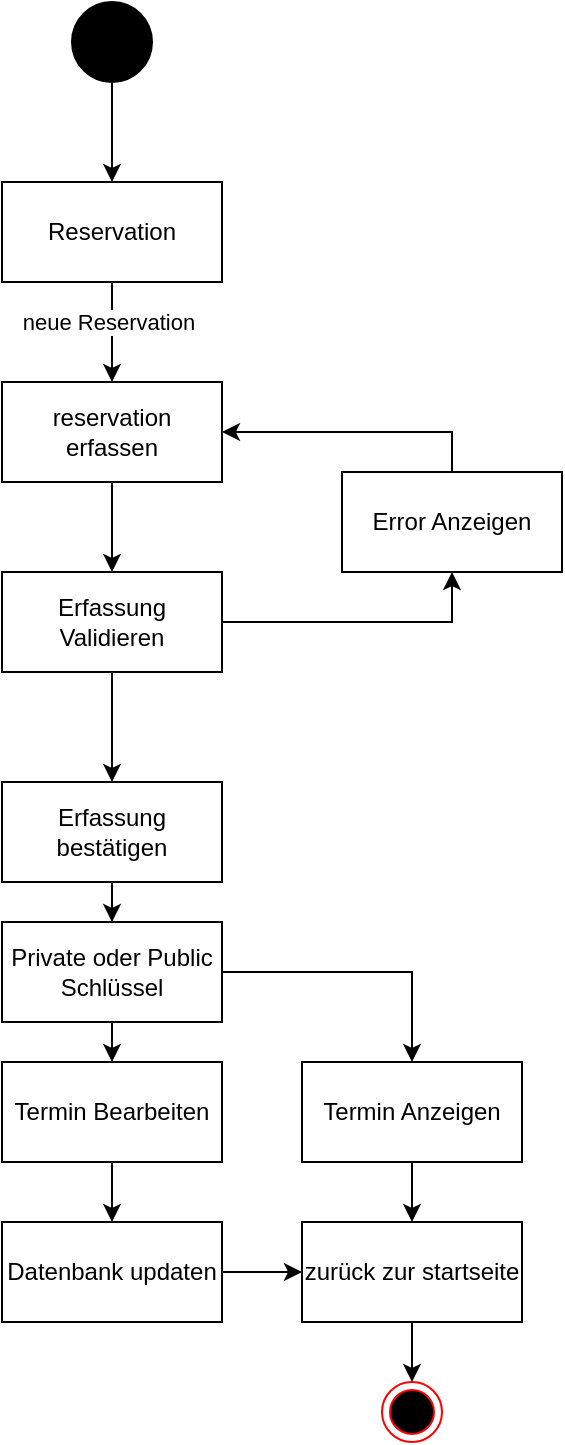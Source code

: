 <mxfile version="27.0.2">
  <diagram name="Page-1" id="hTMHW3jCWr9rAptT6Wrz">
    <mxGraphModel dx="1665" dy="961" grid="1" gridSize="10" guides="1" tooltips="1" connect="1" arrows="1" fold="1" page="1" pageScale="1" pageWidth="827" pageHeight="1169" math="0" shadow="0">
      <root>
        <mxCell id="0" />
        <mxCell id="1" parent="0" />
        <mxCell id="DgRzAQDyQXtNezcEr9dz-29" style="edgeStyle=orthogonalEdgeStyle;rounded=0;orthogonalLoop=1;jettySize=auto;html=1;entryX=0.5;entryY=0;entryDx=0;entryDy=0;" parent="1" source="DgRzAQDyQXtNezcEr9dz-1" target="DgRzAQDyQXtNezcEr9dz-3" edge="1">
          <mxGeometry relative="1" as="geometry" />
        </mxCell>
        <mxCell id="DgRzAQDyQXtNezcEr9dz-1" value="" style="ellipse;fillColor=strokeColor;html=1;" parent="1" vertex="1">
          <mxGeometry x="365" y="250" width="40" height="40" as="geometry" />
        </mxCell>
        <mxCell id="DgRzAQDyQXtNezcEr9dz-5" style="edgeStyle=orthogonalEdgeStyle;rounded=0;orthogonalLoop=1;jettySize=auto;html=1;entryX=0.5;entryY=0;entryDx=0;entryDy=0;" parent="1" source="DgRzAQDyQXtNezcEr9dz-3" target="DgRzAQDyQXtNezcEr9dz-4" edge="1">
          <mxGeometry relative="1" as="geometry" />
        </mxCell>
        <mxCell id="DgRzAQDyQXtNezcEr9dz-6" value="neue Reservation" style="edgeLabel;html=1;align=center;verticalAlign=middle;resizable=0;points=[];" parent="DgRzAQDyQXtNezcEr9dz-5" vertex="1" connectable="0">
          <mxGeometry x="-0.196" y="-2" relative="1" as="geometry">
            <mxPoint as="offset" />
          </mxGeometry>
        </mxCell>
        <mxCell id="DgRzAQDyQXtNezcEr9dz-3" value="Reservation" style="html=1;whiteSpace=wrap;" parent="1" vertex="1">
          <mxGeometry x="330" y="340" width="110" height="50" as="geometry" />
        </mxCell>
        <mxCell id="DgRzAQDyQXtNezcEr9dz-8" style="edgeStyle=orthogonalEdgeStyle;rounded=0;orthogonalLoop=1;jettySize=auto;html=1;entryX=0.5;entryY=0;entryDx=0;entryDy=0;" parent="1" source="DgRzAQDyQXtNezcEr9dz-4" target="DgRzAQDyQXtNezcEr9dz-7" edge="1">
          <mxGeometry relative="1" as="geometry" />
        </mxCell>
        <mxCell id="DgRzAQDyQXtNezcEr9dz-4" value="reservation erfassen" style="html=1;whiteSpace=wrap;" parent="1" vertex="1">
          <mxGeometry x="330" y="440" width="110" height="50" as="geometry" />
        </mxCell>
        <mxCell id="DgRzAQDyQXtNezcEr9dz-11" style="edgeStyle=orthogonalEdgeStyle;rounded=0;orthogonalLoop=1;jettySize=auto;html=1;entryX=0.5;entryY=0;entryDx=0;entryDy=0;" parent="1" source="DgRzAQDyQXtNezcEr9dz-7" target="DgRzAQDyQXtNezcEr9dz-10" edge="1">
          <mxGeometry relative="1" as="geometry" />
        </mxCell>
        <mxCell id="DgRzAQDyQXtNezcEr9dz-12" style="edgeStyle=orthogonalEdgeStyle;rounded=0;orthogonalLoop=1;jettySize=auto;html=1;entryX=0.5;entryY=1;entryDx=0;entryDy=0;" parent="1" source="DgRzAQDyQXtNezcEr9dz-7" target="DgRzAQDyQXtNezcEr9dz-13" edge="1">
          <mxGeometry relative="1" as="geometry">
            <mxPoint x="550" y="510" as="targetPoint" />
          </mxGeometry>
        </mxCell>
        <mxCell id="DgRzAQDyQXtNezcEr9dz-7" value="Erfassung Validieren" style="html=1;whiteSpace=wrap;" parent="1" vertex="1">
          <mxGeometry x="330" y="535" width="110" height="50" as="geometry" />
        </mxCell>
        <mxCell id="DgRzAQDyQXtNezcEr9dz-9" value="" style="ellipse;html=1;shape=endState;fillColor=#000000;strokeColor=#ff0000;" parent="1" vertex="1">
          <mxGeometry x="520" y="940" width="30" height="30" as="geometry" />
        </mxCell>
        <mxCell id="DgRzAQDyQXtNezcEr9dz-21" style="edgeStyle=orthogonalEdgeStyle;rounded=0;orthogonalLoop=1;jettySize=auto;html=1;entryX=0.5;entryY=0;entryDx=0;entryDy=0;" parent="1" source="DgRzAQDyQXtNezcEr9dz-10" target="DgRzAQDyQXtNezcEr9dz-16" edge="1">
          <mxGeometry relative="1" as="geometry" />
        </mxCell>
        <mxCell id="DgRzAQDyQXtNezcEr9dz-10" value="Erfassung bestätigen" style="html=1;whiteSpace=wrap;" parent="1" vertex="1">
          <mxGeometry x="330" y="640" width="110" height="50" as="geometry" />
        </mxCell>
        <mxCell id="DgRzAQDyQXtNezcEr9dz-14" style="edgeStyle=orthogonalEdgeStyle;rounded=0;orthogonalLoop=1;jettySize=auto;html=1;entryX=1;entryY=0.5;entryDx=0;entryDy=0;" parent="1" source="DgRzAQDyQXtNezcEr9dz-13" target="DgRzAQDyQXtNezcEr9dz-4" edge="1">
          <mxGeometry relative="1" as="geometry">
            <Array as="points">
              <mxPoint x="555" y="465" />
            </Array>
          </mxGeometry>
        </mxCell>
        <mxCell id="DgRzAQDyQXtNezcEr9dz-13" value="Error Anzeigen" style="html=1;whiteSpace=wrap;" parent="1" vertex="1">
          <mxGeometry x="500" y="485" width="110" height="50" as="geometry" />
        </mxCell>
        <mxCell id="DgRzAQDyQXtNezcEr9dz-22" style="edgeStyle=orthogonalEdgeStyle;rounded=0;orthogonalLoop=1;jettySize=auto;html=1;entryX=0.5;entryY=0;entryDx=0;entryDy=0;" parent="1" source="DgRzAQDyQXtNezcEr9dz-16" target="DgRzAQDyQXtNezcEr9dz-17" edge="1">
          <mxGeometry relative="1" as="geometry" />
        </mxCell>
        <mxCell id="DgRzAQDyQXtNezcEr9dz-23" style="edgeStyle=orthogonalEdgeStyle;rounded=0;orthogonalLoop=1;jettySize=auto;html=1;entryX=0.5;entryY=0;entryDx=0;entryDy=0;" parent="1" source="DgRzAQDyQXtNezcEr9dz-16" target="DgRzAQDyQXtNezcEr9dz-18" edge="1">
          <mxGeometry relative="1" as="geometry" />
        </mxCell>
        <mxCell id="DgRzAQDyQXtNezcEr9dz-16" value="Private oder Public Schlüssel" style="html=1;whiteSpace=wrap;" parent="1" vertex="1">
          <mxGeometry x="330" y="710" width="110" height="50" as="geometry" />
        </mxCell>
        <mxCell id="DgRzAQDyQXtNezcEr9dz-25" style="edgeStyle=orthogonalEdgeStyle;rounded=0;orthogonalLoop=1;jettySize=auto;html=1;entryX=0.5;entryY=0;entryDx=0;entryDy=0;" parent="1" source="DgRzAQDyQXtNezcEr9dz-17" target="DgRzAQDyQXtNezcEr9dz-19" edge="1">
          <mxGeometry relative="1" as="geometry" />
        </mxCell>
        <mxCell id="DgRzAQDyQXtNezcEr9dz-17" value="Termin Bearbeiten" style="html=1;whiteSpace=wrap;" parent="1" vertex="1">
          <mxGeometry x="330" y="780" width="110" height="50" as="geometry" />
        </mxCell>
        <mxCell id="DgRzAQDyQXtNezcEr9dz-24" style="edgeStyle=orthogonalEdgeStyle;rounded=0;orthogonalLoop=1;jettySize=auto;html=1;entryX=0.5;entryY=0;entryDx=0;entryDy=0;" parent="1" source="DgRzAQDyQXtNezcEr9dz-18" target="DgRzAQDyQXtNezcEr9dz-20" edge="1">
          <mxGeometry relative="1" as="geometry" />
        </mxCell>
        <mxCell id="DgRzAQDyQXtNezcEr9dz-18" value="Termin Anzeigen" style="html=1;whiteSpace=wrap;" parent="1" vertex="1">
          <mxGeometry x="480" y="780" width="110" height="50" as="geometry" />
        </mxCell>
        <mxCell id="DgRzAQDyQXtNezcEr9dz-27" style="edgeStyle=orthogonalEdgeStyle;rounded=0;orthogonalLoop=1;jettySize=auto;html=1;entryX=0;entryY=0.5;entryDx=0;entryDy=0;" parent="1" source="DgRzAQDyQXtNezcEr9dz-19" target="DgRzAQDyQXtNezcEr9dz-20" edge="1">
          <mxGeometry relative="1" as="geometry" />
        </mxCell>
        <mxCell id="DgRzAQDyQXtNezcEr9dz-19" value="Datenbank updaten" style="html=1;whiteSpace=wrap;" parent="1" vertex="1">
          <mxGeometry x="330" y="860" width="110" height="50" as="geometry" />
        </mxCell>
        <mxCell id="DgRzAQDyQXtNezcEr9dz-28" style="edgeStyle=orthogonalEdgeStyle;rounded=0;orthogonalLoop=1;jettySize=auto;html=1;entryX=0.5;entryY=0;entryDx=0;entryDy=0;" parent="1" source="DgRzAQDyQXtNezcEr9dz-20" target="DgRzAQDyQXtNezcEr9dz-9" edge="1">
          <mxGeometry relative="1" as="geometry" />
        </mxCell>
        <mxCell id="DgRzAQDyQXtNezcEr9dz-20" value="zurück zur startseite" style="html=1;whiteSpace=wrap;" parent="1" vertex="1">
          <mxGeometry x="480" y="860" width="110" height="50" as="geometry" />
        </mxCell>
      </root>
    </mxGraphModel>
  </diagram>
</mxfile>
